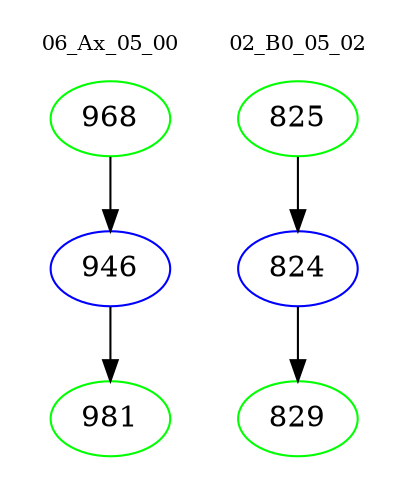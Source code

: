 digraph{
subgraph cluster_0 {
color = white
label = "06_Ax_05_00";
fontsize=10;
T0_968 [label="968", color="green"]
T0_968 -> T0_946 [color="black"]
T0_946 [label="946", color="blue"]
T0_946 -> T0_981 [color="black"]
T0_981 [label="981", color="green"]
}
subgraph cluster_1 {
color = white
label = "02_B0_05_02";
fontsize=10;
T1_825 [label="825", color="green"]
T1_825 -> T1_824 [color="black"]
T1_824 [label="824", color="blue"]
T1_824 -> T1_829 [color="black"]
T1_829 [label="829", color="green"]
}
}
